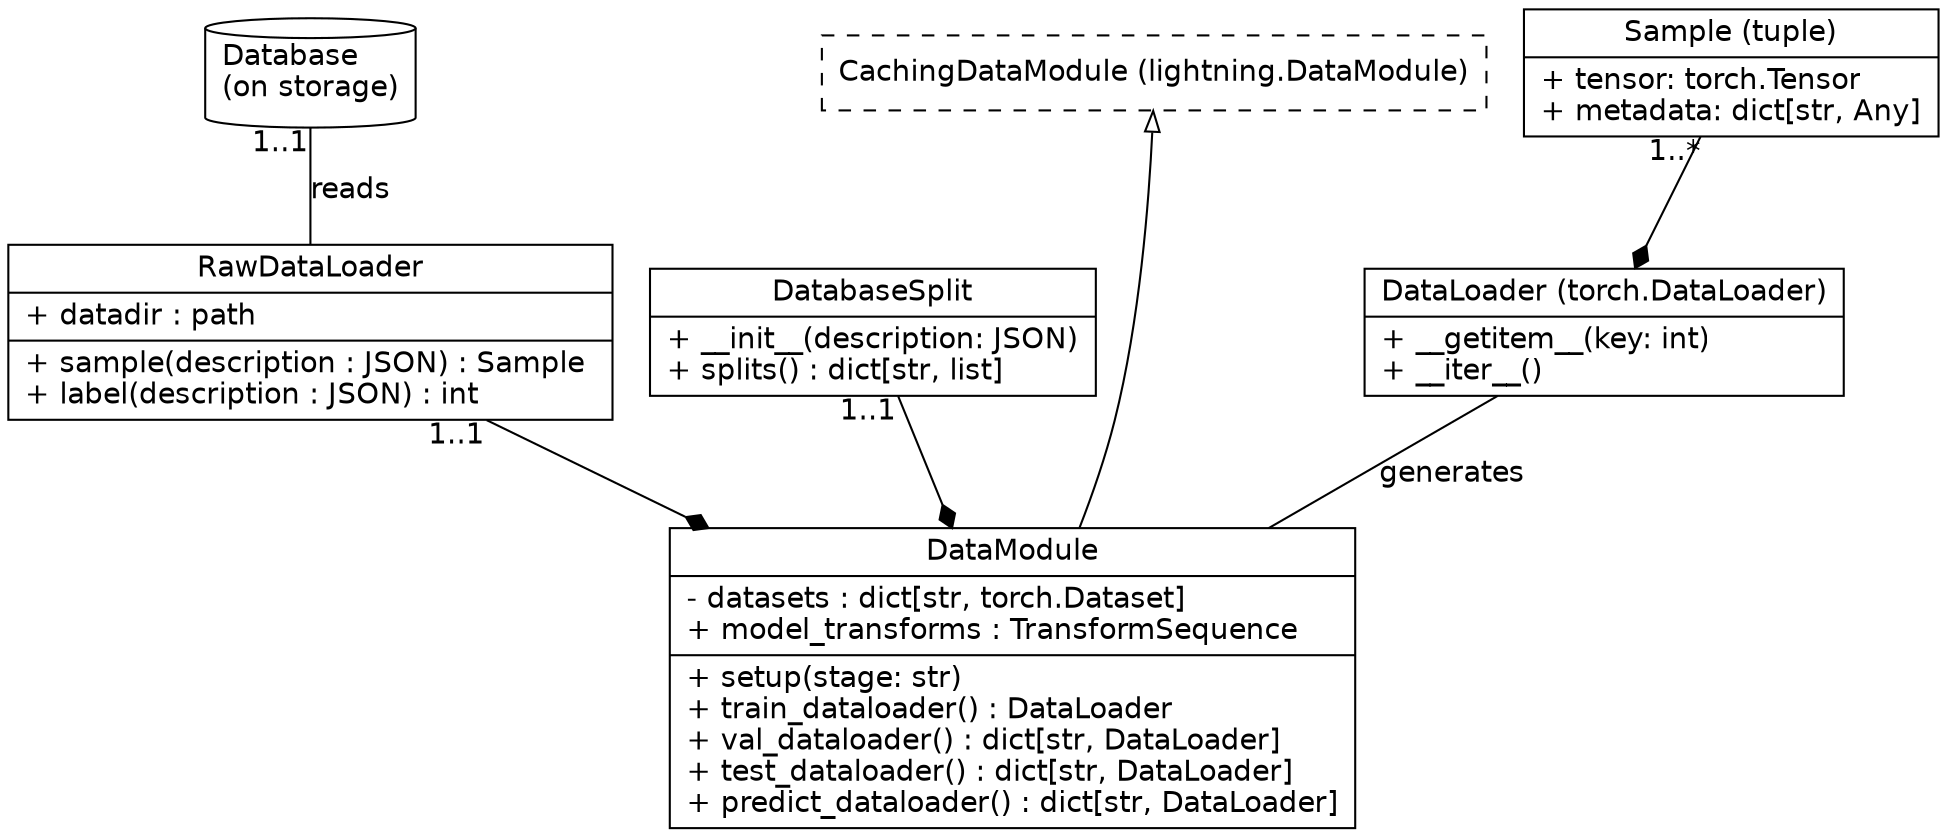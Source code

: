 # SPDX-FileCopyrightText: Copyright © 2024 Idiap Research Institute <contact@idiap.ch>
#
# SPDX-License-Identifier: GPL-3.0-or-later

digraph G {
    rankdir = TB;

    fontname = "Helvetica"

    node [
        fontname = "Helvetica"
        shape = "record"
    ]

    edge [
        fontname = "Helvetica"
    ]

    Database [
        label = "Database\l(on storage)"
        shape = "cylinder"
    ]

    DatabaseSplit [
        label = "{DatabaseSplit|+ __init__(description: JSON)\l+ splits() : dict[str, list]\l}"
    ]

    RawDataLoader [
        label = "{RawDataLoader|+ datadir : path\l|+ sample(description : JSON) : Sample \l+ label(description : JSON) : int\l}"
    ]

    DataModule [
        label = "{DataModule|- datasets : dict[str, torch.Dataset]\l+ model_transforms : TransformSequence\l|+ setup(stage: str)\l+ train_dataloader() : DataLoader\l+ val_dataloader() : dict[str, DataLoader]\l+ test_dataloader() : dict[str, DataLoader]\l+ predict_dataloader() : dict[str, DataLoader]\l}"
    ]

    CachingDataModule [
        label = "{CachingDataModule (lightning.DataModule)}"
        style = "dashed"
    ]

    Sample [
        label = "{Sample (tuple)|+ tensor: torch.Tensor\l+ metadata: dict[str, Any]\l}"
    ]

    DataLoader [
        label = "{DataLoader (torch.DataLoader)|+ __getitem__(key: int)\l+ __iter__()\l}"
    ]

    edge [
        arrowhead = "empty"
    ]

    DataModule -> CachingDataModule

    edge [
        arrowhead = "diamond"
        taillabel = "1..1"
    ]

    DatabaseSplit -> DataModule
    RawDataLoader -> DataModule

    edge [
        arrowhead = "diamond"
        taillabel = "1..*"
    ]

    Sample -> DataLoader

    edge [
        arrowhead = "none"
        taillabel = ""
        label = "generates"
    ]

    DataModule -> DataLoader

    edge [
        arrowhead = "none"
        headlabel = "1..1"
        label = "reads"
    ]

    RawDataLoader -> Database

    { rank = same; Database; CachingDataModule; Sample; }
    { rank = same; RawDataLoader; DatabaseSplit; DataLoader; }

}
